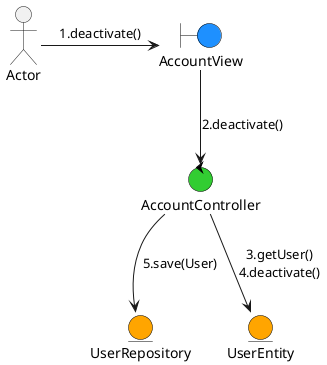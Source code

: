@startuml UserDeactivate

skinparam boundary {
  backgroundColor DodgerBlue
  borderColor black
}

skinparam control {
  backgroundColor LimeGreen
  borderColor black
}

skinparam entity {
  backgroundColor Orange
  borderColor black
}

actor Actor
boundary AccountView
control AccountController
entity UserRepository
entity UserEntity

Actor -right-> (AccountView) : 1.deactivate()
(AccountView) -down-> (AccountController) : 2.deactivate()
(AccountController) -down-> (UserRepository) : 5.save(User)
(AccountController) -down-> (UserEntity) : 3.getUser()\n4.deactivate()
@enduml